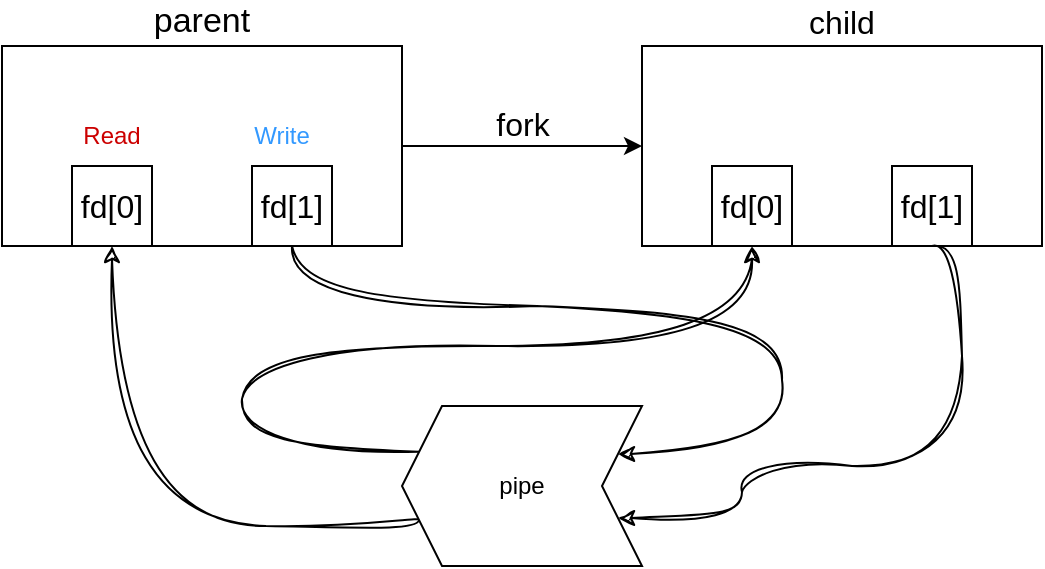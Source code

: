 <mxfile version="23.1.5" type="google">
  <diagram name="Page-1" id="ehhjR0IfxsUII2wxumTw">
    <mxGraphModel grid="1" page="1" gridSize="10" guides="1" tooltips="1" connect="1" arrows="1" fold="1" pageScale="1" pageWidth="850" pageHeight="1100" math="0" shadow="0">
      <root>
        <mxCell id="0" />
        <mxCell id="1" parent="0" />
        <mxCell id="zigBiwRH-vZRpvm2NU5n-6" value="" style="edgeStyle=orthogonalEdgeStyle;rounded=0;orthogonalLoop=1;jettySize=auto;html=1;fontSize=22;" edge="1" parent="1" source="zigBiwRH-vZRpvm2NU5n-1" target="zigBiwRH-vZRpvm2NU5n-5">
          <mxGeometry relative="1" as="geometry" />
        </mxCell>
        <mxCell id="zigBiwRH-vZRpvm2NU5n-7" value="fork" style="edgeLabel;html=1;align=center;verticalAlign=bottom;resizable=0;points=[];fontSize=16;" connectable="0" vertex="1" parent="zigBiwRH-vZRpvm2NU5n-6">
          <mxGeometry x="-0.133" y="-3" relative="1" as="geometry">
            <mxPoint x="8" y="-3" as="offset" />
          </mxGeometry>
        </mxCell>
        <mxCell id="zigBiwRH-vZRpvm2NU5n-1" value="parent" style="rounded=0;whiteSpace=wrap;html=1;verticalAlign=bottom;horizontal=1;labelPosition=center;verticalLabelPosition=top;align=center;fontSize=17;" vertex="1" parent="1">
          <mxGeometry x="80" y="80" width="200" height="100" as="geometry" />
        </mxCell>
        <mxCell id="zigBiwRH-vZRpvm2NU5n-5" value="child" style="whiteSpace=wrap;html=1;rounded=0;labelPosition=center;verticalLabelPosition=top;align=center;verticalAlign=bottom;fontSize=16;" vertex="1" parent="1">
          <mxGeometry x="400" y="80" width="200" height="100" as="geometry" />
        </mxCell>
        <mxCell id="zigBiwRH-vZRpvm2NU5n-8" value="fd[0]" style="whiteSpace=wrap;html=1;aspect=fixed;fontSize=16;" vertex="1" parent="1">
          <mxGeometry x="115" y="140" width="40" height="40" as="geometry" />
        </mxCell>
        <mxCell id="zigBiwRH-vZRpvm2NU5n-9" value="fd[1]" style="whiteSpace=wrap;html=1;aspect=fixed;fontSize=16;" vertex="1" parent="1">
          <mxGeometry x="205" y="140" width="40" height="40" as="geometry" />
        </mxCell>
        <mxCell id="zigBiwRH-vZRpvm2NU5n-10" value="fd[0]" style="whiteSpace=wrap;html=1;aspect=fixed;fontSize=16;" vertex="1" parent="1">
          <mxGeometry x="435" y="140" width="40" height="40" as="geometry" />
        </mxCell>
        <mxCell id="zigBiwRH-vZRpvm2NU5n-11" value="fd[1]" style="whiteSpace=wrap;html=1;aspect=fixed;fontSize=16;" vertex="1" parent="1">
          <mxGeometry x="525" y="140" width="40" height="40" as="geometry" />
        </mxCell>
        <mxCell id="zigBiwRH-vZRpvm2NU5n-13" style="edgeStyle=orthogonalEdgeStyle;rounded=0;orthogonalLoop=1;jettySize=auto;html=1;exitX=0;exitY=0.25;exitDx=0;exitDy=0;entryX=0.5;entryY=1;entryDx=0;entryDy=0;elbow=vertical;curved=1;sketch=1;curveFitting=1;jiggle=2;" edge="1" parent="1" source="zigBiwRH-vZRpvm2NU5n-12" target="zigBiwRH-vZRpvm2NU5n-10">
          <mxGeometry relative="1" as="geometry">
            <Array as="points">
              <mxPoint x="200" y="283" />
              <mxPoint x="200" y="230" />
              <mxPoint x="455" y="230" />
            </Array>
          </mxGeometry>
        </mxCell>
        <mxCell id="zigBiwRH-vZRpvm2NU5n-15" style="edgeStyle=orthogonalEdgeStyle;rounded=0;orthogonalLoop=1;jettySize=auto;html=1;exitX=0;exitY=0.75;exitDx=0;exitDy=0;entryX=0.5;entryY=1;entryDx=0;entryDy=0;curved=1;sketch=1;curveFitting=1;jiggle=2;" edge="1" parent="1" source="zigBiwRH-vZRpvm2NU5n-12" target="zigBiwRH-vZRpvm2NU5n-8">
          <mxGeometry relative="1" as="geometry">
            <Array as="points">
              <mxPoint x="289" y="320" />
              <mxPoint x="135" y="320" />
            </Array>
          </mxGeometry>
        </mxCell>
        <mxCell id="zigBiwRH-vZRpvm2NU5n-12" value="pipe" style="shape=step;perimeter=stepPerimeter;whiteSpace=wrap;html=1;fixedSize=1;rotation=0;horizontal=1;textDirection=ltr;verticalAlign=middle;flipH=1;" vertex="1" parent="1">
          <mxGeometry x="280" y="260" width="120" height="80" as="geometry" />
        </mxCell>
        <mxCell id="zigBiwRH-vZRpvm2NU5n-14" style="edgeStyle=orthogonalEdgeStyle;rounded=0;orthogonalLoop=1;jettySize=auto;html=1;entryX=1;entryY=0.25;entryDx=0;entryDy=0;curved=1;startArrow=none;startFill=0;sketch=1;curveFitting=1;jiggle=2;shadow=0;strokeColor=default;backgroundOutline=0;noJump=0;" edge="1" parent="1" source="zigBiwRH-vZRpvm2NU5n-9" target="zigBiwRH-vZRpvm2NU5n-12">
          <mxGeometry relative="1" as="geometry">
            <Array as="points">
              <mxPoint x="225" y="210" />
              <mxPoint x="470" y="210" />
              <mxPoint x="470" y="284" />
            </Array>
          </mxGeometry>
        </mxCell>
        <mxCell id="zigBiwRH-vZRpvm2NU5n-18" style="edgeStyle=orthogonalEdgeStyle;rounded=0;orthogonalLoop=1;jettySize=auto;html=1;exitX=0.5;exitY=1;exitDx=0;exitDy=0;entryX=1;entryY=0.75;entryDx=0;entryDy=0;curved=1;sketch=1;curveFitting=1;jiggle=2;" edge="1" parent="1" source="zigBiwRH-vZRpvm2NU5n-11" target="zigBiwRH-vZRpvm2NU5n-12">
          <mxGeometry relative="1" as="geometry">
            <Array as="points">
              <mxPoint x="560" y="180" />
              <mxPoint x="560" y="290" />
              <mxPoint x="450" y="290" />
              <mxPoint x="450" y="316" />
            </Array>
          </mxGeometry>
        </mxCell>
        <mxCell id="zigBiwRH-vZRpvm2NU5n-19" value="&lt;font color=&quot;#cc0000&quot;&gt;Read&lt;/font&gt;" style="text;html=1;align=center;verticalAlign=middle;whiteSpace=wrap;rounded=0;" vertex="1" parent="1">
          <mxGeometry x="105" y="110" width="60" height="30" as="geometry" />
        </mxCell>
        <mxCell id="zigBiwRH-vZRpvm2NU5n-20" value="&lt;font color=&quot;#3399ff&quot;&gt;Write&lt;/font&gt;" style="text;html=1;align=center;verticalAlign=middle;whiteSpace=wrap;rounded=0;" vertex="1" parent="1">
          <mxGeometry x="190" y="110" width="60" height="30" as="geometry" />
        </mxCell>
      </root>
    </mxGraphModel>
  </diagram>
</mxfile>
